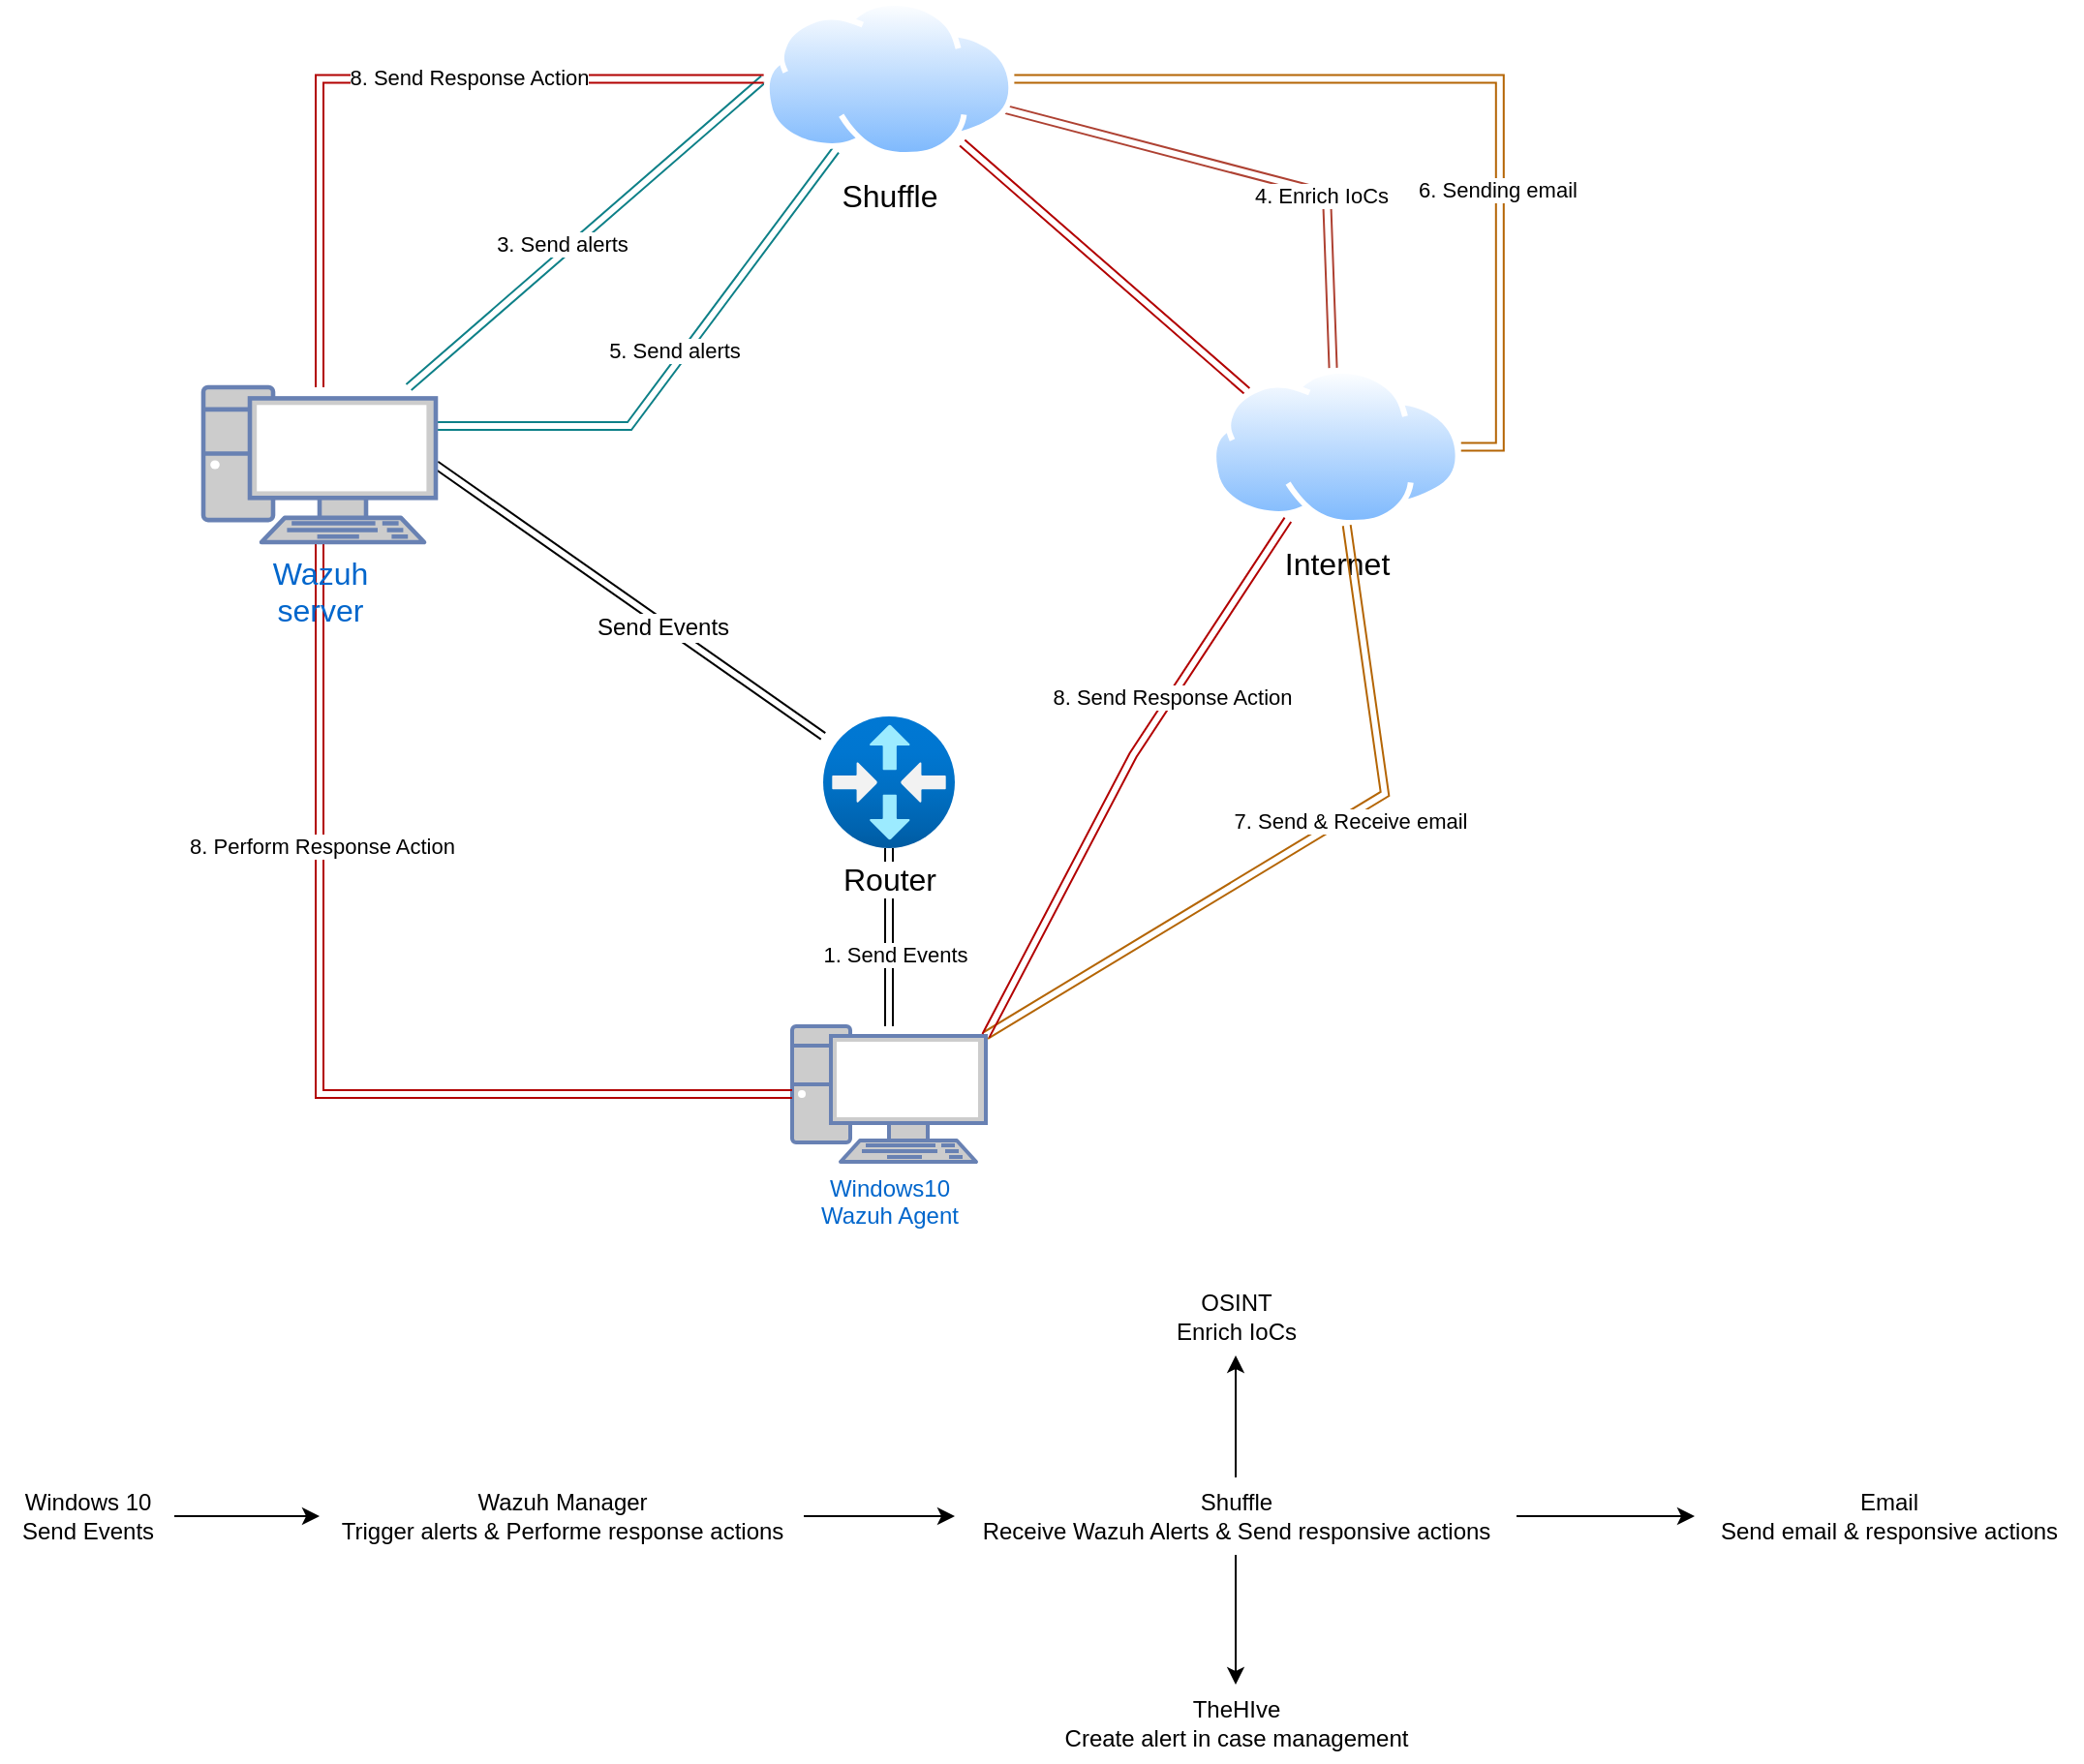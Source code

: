 <mxfile version="26.1.0">
  <diagram name="Page-1" id="Gu-CNEaIPs1d0ezsytCt">
    <mxGraphModel dx="1900" dy="1666" grid="1" gridSize="10" guides="1" tooltips="1" connect="1" arrows="1" fold="1" page="1" pageScale="1" pageWidth="850" pageHeight="1100" math="0" shadow="0">
      <root>
        <mxCell id="0" />
        <mxCell id="1" parent="0" />
        <mxCell id="Ax3Nw2GQNLzpphQHoT2m-9" style="edgeStyle=orthogonalEdgeStyle;rounded=0;orthogonalLoop=1;jettySize=auto;html=1;fillColor=#f5f5f5;strokeColor=light-dark(#000000, #959595);startArrow=classic;startFill=1;shape=link;gradientColor=#b3b3b3;" parent="1" source="Ax3Nw2GQNLzpphQHoT2m-1" target="Ax3Nw2GQNLzpphQHoT2m-2" edge="1">
          <mxGeometry relative="1" as="geometry" />
        </mxCell>
        <mxCell id="Ax3Nw2GQNLzpphQHoT2m-10" value="&lt;div&gt;1. Send Events&lt;/div&gt;" style="edgeLabel;html=1;align=center;verticalAlign=middle;resizable=0;points=[];" parent="Ax3Nw2GQNLzpphQHoT2m-9" vertex="1" connectable="0">
          <mxGeometry x="-0.196" y="-3" relative="1" as="geometry">
            <mxPoint as="offset" />
          </mxGeometry>
        </mxCell>
        <mxCell id="BQLhIAQZvuf8Yta9HJ_h-2" value="Text" style="edgeLabel;html=1;align=center;verticalAlign=middle;resizable=0;points=[];" parent="Ax3Nw2GQNLzpphQHoT2m-9" vertex="1" connectable="0">
          <mxGeometry x="0.674" y="2" relative="1" as="geometry">
            <mxPoint as="offset" />
          </mxGeometry>
        </mxCell>
        <mxCell id="Ax3Nw2GQNLzpphQHoT2m-1" value="&lt;div&gt;Windows10 &lt;br&gt;&lt;/div&gt;&lt;div&gt;Wazuh Agent&lt;/div&gt;" style="fontColor=#0066CC;verticalAlign=top;verticalLabelPosition=bottom;labelPosition=center;align=center;html=1;outlineConnect=0;fillColor=#CCCCCC;strokeColor=#6881B3;gradientColor=none;gradientDirection=north;strokeWidth=2;shape=mxgraph.networks.pc;" parent="1" vertex="1">
          <mxGeometry x="384" y="490" width="100" height="70" as="geometry" />
        </mxCell>
        <mxCell id="Ax3Nw2GQNLzpphQHoT2m-11" style="rounded=0;orthogonalLoop=1;jettySize=auto;html=1;shape=link;entryX=1;entryY=0.5;entryDx=0;entryDy=0;entryPerimeter=0;" parent="1" source="Ax3Nw2GQNLzpphQHoT2m-2" target="6lA_h5AEeJhjG7qNSmuE-1" edge="1">
          <mxGeometry relative="1" as="geometry" />
        </mxCell>
        <mxCell id="6lA_h5AEeJhjG7qNSmuE-2" value="&lt;font style=&quot;font-size: 12px;&quot;&gt;Send Events&lt;/font&gt;" style="edgeLabel;html=1;align=center;verticalAlign=middle;resizable=0;points=[];" vertex="1" connectable="0" parent="Ax3Nw2GQNLzpphQHoT2m-11">
          <mxGeometry x="-0.175" y="1" relative="1" as="geometry">
            <mxPoint as="offset" />
          </mxGeometry>
        </mxCell>
        <mxCell id="Ax3Nw2GQNLzpphQHoT2m-2" value="&lt;div&gt;&lt;font style=&quot;font-size: 16px;&quot;&gt;Router&lt;/font&gt;&lt;/div&gt;" style="image;aspect=fixed;html=1;points=[];align=center;fontSize=12;image=img/lib/azure2/networking/Virtual_Router.svg;" parent="1" vertex="1">
          <mxGeometry x="400" y="330" width="68" height="68" as="geometry" />
        </mxCell>
        <mxCell id="Ax3Nw2GQNLzpphQHoT2m-27" style="rounded=0;orthogonalLoop=1;jettySize=auto;html=1;exitX=0;exitY=0;exitDx=0;exitDy=0;shape=link;fillColor=#e51400;strokeColor=#B20000;" parent="1" source="Ax3Nw2GQNLzpphQHoT2m-3" target="Ax3Nw2GQNLzpphQHoT2m-7" edge="1">
          <mxGeometry relative="1" as="geometry">
            <Array as="points" />
          </mxGeometry>
        </mxCell>
        <mxCell id="Ax3Nw2GQNLzpphQHoT2m-3" value="&lt;font style=&quot;font-size: 16px;&quot;&gt;Internet&lt;/font&gt;" style="image;aspect=fixed;perimeter=ellipsePerimeter;html=1;align=center;shadow=0;dashed=0;spacingTop=3;image=img/lib/active_directory/internet_cloud.svg;" parent="1" vertex="1">
          <mxGeometry x="600" y="150" width="129.37" height="81.5" as="geometry" />
        </mxCell>
        <mxCell id="Ax3Nw2GQNLzpphQHoT2m-14" style="rounded=0;orthogonalLoop=1;jettySize=auto;html=1;entryX=0;entryY=0.5;entryDx=0;entryDy=0;shape=link;fillColor=#b0e3e6;strokeColor=#0e8088;" parent="1" source="6lA_h5AEeJhjG7qNSmuE-1" target="Ax3Nw2GQNLzpphQHoT2m-7" edge="1">
          <mxGeometry relative="1" as="geometry">
            <mxPoint x="173.064" y="167.948" as="sourcePoint" />
          </mxGeometry>
        </mxCell>
        <mxCell id="Ax3Nw2GQNLzpphQHoT2m-15" value="3. Send alerts" style="edgeLabel;html=1;align=center;verticalAlign=middle;resizable=0;points=[];" parent="Ax3Nw2GQNLzpphQHoT2m-14" vertex="1" connectable="0">
          <mxGeometry x="-0.112" y="4" relative="1" as="geometry">
            <mxPoint as="offset" />
          </mxGeometry>
        </mxCell>
        <mxCell id="Ax3Nw2GQNLzpphQHoT2m-16" style="rounded=0;orthogonalLoop=1;jettySize=auto;html=1;shape=link;fillColor=#fad9d5;strokeColor=#ae4132;" parent="1" source="Ax3Nw2GQNLzpphQHoT2m-7" target="Ax3Nw2GQNLzpphQHoT2m-3" edge="1">
          <mxGeometry relative="1" as="geometry">
            <Array as="points">
              <mxPoint x="660" y="60" />
            </Array>
          </mxGeometry>
        </mxCell>
        <mxCell id="Ax3Nw2GQNLzpphQHoT2m-17" value="4. Enrich IoCs" style="edgeLabel;html=1;align=center;verticalAlign=middle;resizable=0;points=[];" parent="Ax3Nw2GQNLzpphQHoT2m-16" vertex="1" connectable="0">
          <mxGeometry x="0.291" y="-2" relative="1" as="geometry">
            <mxPoint as="offset" />
          </mxGeometry>
        </mxCell>
        <mxCell id="Ax3Nw2GQNLzpphQHoT2m-18" style="rounded=0;orthogonalLoop=1;jettySize=auto;html=1;entryX=1;entryY=0.25;entryDx=0;entryDy=0;shape=link;fillColor=#bac8d3;strokeColor=light-dark(#0e8088, #a0bcd2);entryPerimeter=0;" parent="1" source="Ax3Nw2GQNLzpphQHoT2m-7" target="6lA_h5AEeJhjG7qNSmuE-1" edge="1">
          <mxGeometry relative="1" as="geometry">
            <Array as="points">
              <mxPoint x="300" y="180" />
            </Array>
          </mxGeometry>
        </mxCell>
        <mxCell id="Ax3Nw2GQNLzpphQHoT2m-19" value="5. Send alerts" style="edgeLabel;html=1;align=center;verticalAlign=middle;resizable=0;points=[];" parent="Ax3Nw2GQNLzpphQHoT2m-18" vertex="1" connectable="0">
          <mxGeometry x="-0.042" y="-5" relative="1" as="geometry">
            <mxPoint as="offset" />
          </mxGeometry>
        </mxCell>
        <mxCell id="Ax3Nw2GQNLzpphQHoT2m-20" style="edgeStyle=orthogonalEdgeStyle;rounded=0;orthogonalLoop=1;jettySize=auto;html=1;entryX=1;entryY=0.5;entryDx=0;entryDy=0;fillColor=#fad7ac;strokeColor=#b46504;shape=link;" parent="1" source="Ax3Nw2GQNLzpphQHoT2m-7" target="Ax3Nw2GQNLzpphQHoT2m-3" edge="1">
          <mxGeometry relative="1" as="geometry" />
        </mxCell>
        <mxCell id="Ax3Nw2GQNLzpphQHoT2m-21" value="6. Sending email" style="edgeLabel;html=1;align=center;verticalAlign=middle;resizable=0;points=[];" parent="Ax3Nw2GQNLzpphQHoT2m-20" vertex="1" connectable="0">
          <mxGeometry x="0.335" y="-2" relative="1" as="geometry">
            <mxPoint as="offset" />
          </mxGeometry>
        </mxCell>
        <mxCell id="Ax3Nw2GQNLzpphQHoT2m-28" style="edgeStyle=orthogonalEdgeStyle;rounded=0;orthogonalLoop=1;jettySize=auto;html=1;shape=link;fillColor=#e51400;strokeColor=#B20000;" parent="1" source="Ax3Nw2GQNLzpphQHoT2m-7" target="6lA_h5AEeJhjG7qNSmuE-1" edge="1">
          <mxGeometry relative="1" as="geometry">
            <mxPoint x="134.685" y="160" as="targetPoint" />
          </mxGeometry>
        </mxCell>
        <mxCell id="Ax3Nw2GQNLzpphQHoT2m-29" value="8. Send Response Action" style="edgeLabel;html=1;align=center;verticalAlign=middle;resizable=0;points=[];" parent="Ax3Nw2GQNLzpphQHoT2m-28" vertex="1" connectable="0">
          <mxGeometry x="-0.216" y="-1" relative="1" as="geometry">
            <mxPoint as="offset" />
          </mxGeometry>
        </mxCell>
        <mxCell id="Ax3Nw2GQNLzpphQHoT2m-7" value="&lt;font style=&quot;font-size: 16px;&quot;&gt;Shuffle&lt;/font&gt;" style="image;aspect=fixed;perimeter=ellipsePerimeter;html=1;align=center;shadow=0;dashed=0;spacingTop=3;image=img/lib/active_directory/internet_cloud.svg;" parent="1" vertex="1">
          <mxGeometry x="369.32" y="-40" width="129.37" height="81.5" as="geometry" />
        </mxCell>
        <mxCell id="Ax3Nw2GQNLzpphQHoT2m-22" style="rounded=0;orthogonalLoop=1;jettySize=auto;html=1;shape=link;fillColor=#fad7ac;strokeColor=#b46504;" parent="1" source="Ax3Nw2GQNLzpphQHoT2m-3" target="Ax3Nw2GQNLzpphQHoT2m-1" edge="1">
          <mxGeometry relative="1" as="geometry">
            <Array as="points">
              <mxPoint x="690" y="370" />
            </Array>
          </mxGeometry>
        </mxCell>
        <mxCell id="Ax3Nw2GQNLzpphQHoT2m-24" value="7. Send &amp;amp; Receive email" style="edgeLabel;html=1;align=center;verticalAlign=middle;resizable=0;points=[];" parent="Ax3Nw2GQNLzpphQHoT2m-22" vertex="1" connectable="0">
          <mxGeometry x="-0.143" y="2" relative="1" as="geometry">
            <mxPoint as="offset" />
          </mxGeometry>
        </mxCell>
        <mxCell id="Ax3Nw2GQNLzpphQHoT2m-25" style="rounded=0;orthogonalLoop=1;jettySize=auto;html=1;shape=link;fillColor=#e51400;strokeColor=#B20000;exitX=1;exitY=0.07;exitDx=0;exitDy=0;exitPerimeter=0;" parent="1" source="Ax3Nw2GQNLzpphQHoT2m-1" target="Ax3Nw2GQNLzpphQHoT2m-3" edge="1">
          <mxGeometry relative="1" as="geometry">
            <Array as="points">
              <mxPoint x="560" y="350" />
            </Array>
          </mxGeometry>
        </mxCell>
        <mxCell id="Ax3Nw2GQNLzpphQHoT2m-26" value="8. Send Response Action" style="edgeLabel;html=1;align=center;verticalAlign=middle;resizable=0;points=[];" parent="Ax3Nw2GQNLzpphQHoT2m-25" vertex="1" connectable="0">
          <mxGeometry x="-0.057" y="1" relative="1" as="geometry">
            <mxPoint x="29" y="-45" as="offset" />
          </mxGeometry>
        </mxCell>
        <mxCell id="Ax3Nw2GQNLzpphQHoT2m-31" style="edgeStyle=orthogonalEdgeStyle;rounded=0;orthogonalLoop=1;jettySize=auto;html=1;entryX=0;entryY=0.5;entryDx=0;entryDy=0;entryPerimeter=0;shape=link;fillColor=#e51400;strokeColor=#B20000;exitX=0.5;exitY=1;exitDx=0;exitDy=0;exitPerimeter=0;" parent="1" source="6lA_h5AEeJhjG7qNSmuE-1" target="Ax3Nw2GQNLzpphQHoT2m-1" edge="1">
          <mxGeometry relative="1" as="geometry">
            <Array as="points">
              <mxPoint x="140" y="525" />
            </Array>
            <mxPoint x="140" y="241.362" as="sourcePoint" />
          </mxGeometry>
        </mxCell>
        <mxCell id="Ax3Nw2GQNLzpphQHoT2m-32" value="8. Perform Response Action" style="edgeLabel;html=1;align=center;verticalAlign=middle;resizable=0;points=[];" parent="Ax3Nw2GQNLzpphQHoT2m-31" vertex="1" connectable="0">
          <mxGeometry x="-0.409" y="1" relative="1" as="geometry">
            <mxPoint as="offset" />
          </mxGeometry>
        </mxCell>
        <mxCell id="Ax3Nw2GQNLzpphQHoT2m-36" style="edgeStyle=orthogonalEdgeStyle;rounded=0;orthogonalLoop=1;jettySize=auto;html=1;" parent="1" source="Ax3Nw2GQNLzpphQHoT2m-34" target="Ax3Nw2GQNLzpphQHoT2m-35" edge="1">
          <mxGeometry relative="1" as="geometry" />
        </mxCell>
        <mxCell id="Ax3Nw2GQNLzpphQHoT2m-34" value="&lt;div&gt;Windows 10&lt;/div&gt;&lt;div&gt;Send Events&lt;/div&gt;" style="text;html=1;align=center;verticalAlign=middle;resizable=0;points=[];autosize=1;strokeColor=none;fillColor=none;" parent="1" vertex="1">
          <mxGeometry x="-25" y="723" width="90" height="40" as="geometry" />
        </mxCell>
        <mxCell id="Ax3Nw2GQNLzpphQHoT2m-41" style="edgeStyle=orthogonalEdgeStyle;rounded=0;orthogonalLoop=1;jettySize=auto;html=1;" parent="1" source="Ax3Nw2GQNLzpphQHoT2m-35" target="Ax3Nw2GQNLzpphQHoT2m-37" edge="1">
          <mxGeometry relative="1" as="geometry" />
        </mxCell>
        <mxCell id="Ax3Nw2GQNLzpphQHoT2m-35" value="&lt;div&gt;Wazuh Manager&lt;/div&gt;&lt;div&gt;Trigger alerts &amp;amp; Performe response actions&lt;/div&gt;" style="text;html=1;align=center;verticalAlign=middle;resizable=0;points=[];autosize=1;strokeColor=none;fillColor=none;" parent="1" vertex="1">
          <mxGeometry x="140" y="723" width="250" height="40" as="geometry" />
        </mxCell>
        <mxCell id="Ax3Nw2GQNLzpphQHoT2m-42" style="edgeStyle=orthogonalEdgeStyle;rounded=0;orthogonalLoop=1;jettySize=auto;html=1;" parent="1" source="Ax3Nw2GQNLzpphQHoT2m-37" target="Ax3Nw2GQNLzpphQHoT2m-38" edge="1">
          <mxGeometry relative="1" as="geometry" />
        </mxCell>
        <mxCell id="Ax3Nw2GQNLzpphQHoT2m-44" style="edgeStyle=orthogonalEdgeStyle;rounded=0;orthogonalLoop=1;jettySize=auto;html=1;" parent="1" source="Ax3Nw2GQNLzpphQHoT2m-37" target="Ax3Nw2GQNLzpphQHoT2m-39" edge="1">
          <mxGeometry relative="1" as="geometry" />
        </mxCell>
        <mxCell id="Ax3Nw2GQNLzpphQHoT2m-45" style="edgeStyle=orthogonalEdgeStyle;rounded=0;orthogonalLoop=1;jettySize=auto;html=1;" parent="1" source="Ax3Nw2GQNLzpphQHoT2m-37" target="Ax3Nw2GQNLzpphQHoT2m-40" edge="1">
          <mxGeometry relative="1" as="geometry" />
        </mxCell>
        <mxCell id="Ax3Nw2GQNLzpphQHoT2m-37" value="&lt;div&gt;Shuffle&lt;/div&gt;&lt;div&gt;Receive Wazuh Alerts &amp;amp; Send responsive actions&lt;/div&gt;" style="text;html=1;align=center;verticalAlign=middle;resizable=0;points=[];autosize=1;strokeColor=none;fillColor=none;" parent="1" vertex="1">
          <mxGeometry x="468" y="723" width="290" height="40" as="geometry" />
        </mxCell>
        <mxCell id="Ax3Nw2GQNLzpphQHoT2m-38" value="&lt;div&gt;OSINT&lt;/div&gt;&lt;div&gt;Enrich IoCs&lt;/div&gt;" style="text;html=1;align=center;verticalAlign=middle;resizable=0;points=[];autosize=1;strokeColor=none;fillColor=none;" parent="1" vertex="1">
          <mxGeometry x="568" y="620" width="90" height="40" as="geometry" />
        </mxCell>
        <mxCell id="Ax3Nw2GQNLzpphQHoT2m-39" value="&lt;div&gt;TheHIve&lt;/div&gt;&lt;div&gt;Create alert in case management&lt;/div&gt;" style="text;html=1;align=center;verticalAlign=middle;resizable=0;points=[];autosize=1;strokeColor=none;fillColor=none;" parent="1" vertex="1">
          <mxGeometry x="513" y="830" width="200" height="40" as="geometry" />
        </mxCell>
        <mxCell id="Ax3Nw2GQNLzpphQHoT2m-40" value="&lt;div&gt;Email&lt;/div&gt;&lt;div&gt;Send email &amp;amp; responsive actions&lt;/div&gt;" style="text;html=1;align=center;verticalAlign=middle;resizable=0;points=[];autosize=1;strokeColor=none;fillColor=none;" parent="1" vertex="1">
          <mxGeometry x="850" y="723" width="200" height="40" as="geometry" />
        </mxCell>
        <mxCell id="6lA_h5AEeJhjG7qNSmuE-1" value="&lt;div&gt;&lt;font style=&quot;font-size: 16px;&quot;&gt;Wazuh&lt;/font&gt;&lt;/div&gt;&lt;div&gt;&lt;font style=&quot;font-size: 16px;&quot;&gt;server&lt;/font&gt;&lt;/div&gt;" style="fontColor=#0066CC;verticalAlign=top;verticalLabelPosition=bottom;labelPosition=center;align=center;html=1;outlineConnect=0;fillColor=#CCCCCC;strokeColor=#6881B3;gradientColor=none;gradientDirection=north;strokeWidth=2;shape=mxgraph.networks.pc;" vertex="1" parent="1">
          <mxGeometry x="80" y="160" width="120" height="80" as="geometry" />
        </mxCell>
      </root>
    </mxGraphModel>
  </diagram>
</mxfile>
